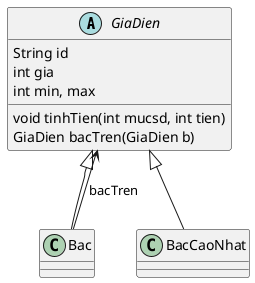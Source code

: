 @startuml

abstract class GiaDien{
    String id
    int gia
    int min, max
    void tinhTien(int mucsd, int tien)
    GiaDien bacTren(GiaDien b)
}
class Bac
class BacCaoNhat

GiaDien <|-- BacCaoNhat
GiaDien <|-- Bac
Bac --> GiaDien : bacTren

@enduml
